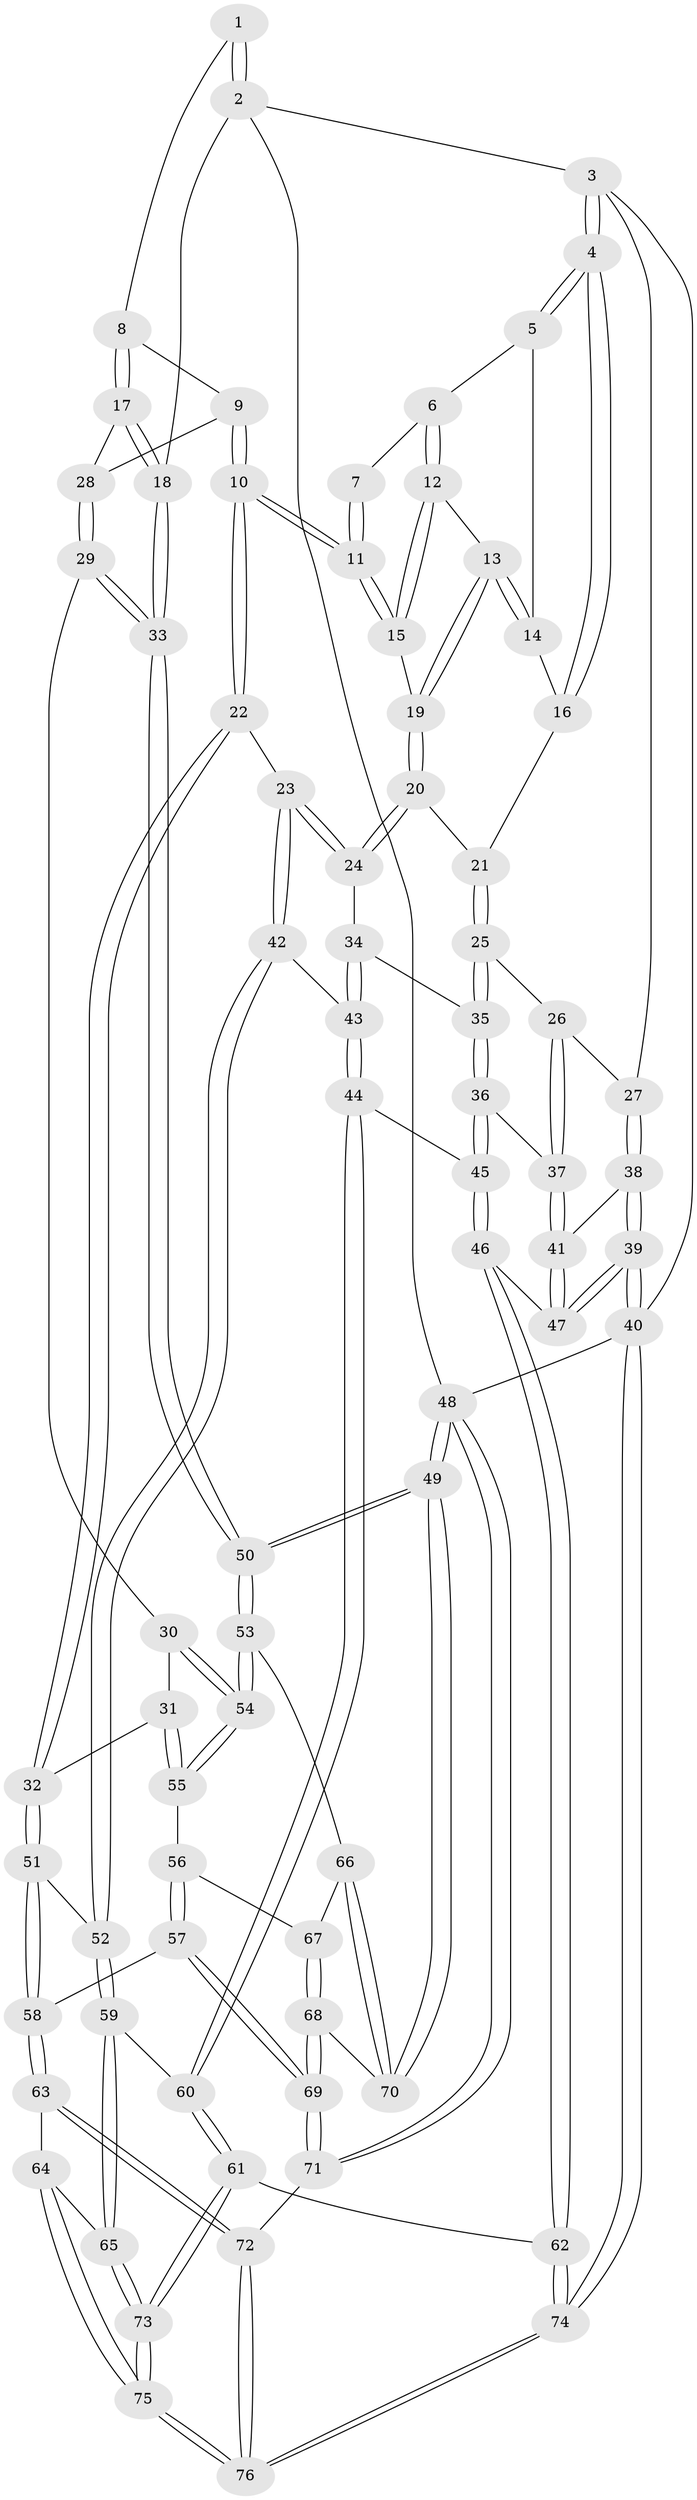 // Generated by graph-tools (version 1.1) at 2025/38/03/09/25 02:38:49]
// undirected, 76 vertices, 187 edges
graph export_dot {
graph [start="1"]
  node [color=gray90,style=filled];
  1 [pos="+0.7215039634170877+0"];
  2 [pos="+1+0"];
  3 [pos="+0+0"];
  4 [pos="+0+0"];
  5 [pos="+0.46922893372879876+0"];
  6 [pos="+0.5255345752634669+0"];
  7 [pos="+0.6545082296621917+0"];
  8 [pos="+0.7447002141571055+0.08606277088820688"];
  9 [pos="+0.7339118439915471+0.1849777113500042"];
  10 [pos="+0.6501379195802468+0.24504968844779743"];
  11 [pos="+0.6341798688117064+0.2236227194341464"];
  12 [pos="+0.5390222321497262+0.05702175445225412"];
  13 [pos="+0.43072631287745744+0.16774653926469266"];
  14 [pos="+0.43582291797897815+0.026371693514947624"];
  15 [pos="+0.5583271485123678+0.16709226239357303"];
  16 [pos="+0.3092204403238981+0.1537206133933825"];
  17 [pos="+0.9620836934682758+0.13676549340268074"];
  18 [pos="+1+0"];
  19 [pos="+0.4291193316061358+0.1804764832137551"];
  20 [pos="+0.39752205576002125+0.20962693230978954"];
  21 [pos="+0.3219237167343325+0.1746839129414377"];
  22 [pos="+0.6444124476265681+0.29506930908796"];
  23 [pos="+0.43804817137966656+0.3309200795146104"];
  24 [pos="+0.4181785389091556+0.3147178907647877"];
  25 [pos="+0.24669808126590542+0.256587485320036"];
  26 [pos="+0.12139561261692973+0.19898315351827206"];
  27 [pos="+0+0"];
  28 [pos="+0.8923163717859441+0.19531712760868872"];
  29 [pos="+0.8658348437721676+0.3381950748907998"];
  30 [pos="+0.8450559608087097+0.3710534734385908"];
  31 [pos="+0.7698224605597798+0.39940395453532407"];
  32 [pos="+0.6798035006464718+0.3622546925186825"];
  33 [pos="+1+0.31379013167110414"];
  34 [pos="+0.29880185803978887+0.35212398082259094"];
  35 [pos="+0.25622260452531986+0.34724871857650846"];
  36 [pos="+0.24295316720664586+0.3558328073817622"];
  37 [pos="+0.15513521043072817+0.35472112111286613"];
  38 [pos="+0+0"];
  39 [pos="+0+0.5488665838159262"];
  40 [pos="+0+1"];
  41 [pos="+0.10733468456635388+0.39061132655652353"];
  42 [pos="+0.44656727933593204+0.4587426959769621"];
  43 [pos="+0.3428439873346027+0.49663226335562377"];
  44 [pos="+0.3425003350018777+0.49696740098980186"];
  45 [pos="+0.23602001707845197+0.46880622896581003"];
  46 [pos="+0.09073918862025701+0.5853978889598992"];
  47 [pos="+0.03768680834491513+0.5562834953651975"];
  48 [pos="+1+1"];
  49 [pos="+1+1"];
  50 [pos="+1+0.5632456235776271"];
  51 [pos="+0.5597252083731686+0.5359502558376233"];
  52 [pos="+0.5362661254328596+0.5367633704186043"];
  53 [pos="+1+0.5563380095997544"];
  54 [pos="+1+0.5301467638041971"];
  55 [pos="+0.7888564665489682+0.515290690337825"];
  56 [pos="+0.7735476284249979+0.5797374106697448"];
  57 [pos="+0.716813044939517+0.6307730464407556"];
  58 [pos="+0.6512279491136259+0.6241030796253052"];
  59 [pos="+0.4362008906028288+0.6546749537433668"];
  60 [pos="+0.3280925450518869+0.5686602832130666"];
  61 [pos="+0.1601825345026469+0.657520245716437"];
  62 [pos="+0.15292119104112856+0.6550311701520071"];
  63 [pos="+0.5535821229788777+0.8016440160519046"];
  64 [pos="+0.44992999477017714+0.7324740309105585"];
  65 [pos="+0.43090613694573865+0.7004750360933882"];
  66 [pos="+1+0.5886613012210558"];
  67 [pos="+0.8835406137038226+0.6239872382037592"];
  68 [pos="+0.8503950555356101+0.7410716412100501"];
  69 [pos="+0.7803902046100133+0.7679529987366913"];
  70 [pos="+0.875150588550767+0.7452403744830443"];
  71 [pos="+0.7050063539192388+1"];
  72 [pos="+0.6267265808235151+0.9768540927629813"];
  73 [pos="+0.2394756246328022+0.730975539658037"];
  74 [pos="+0+1"];
  75 [pos="+0.2883264834388449+0.9482939594170477"];
  76 [pos="+0.2816893351159518+1"];
  1 -- 2;
  1 -- 2;
  1 -- 8;
  2 -- 3;
  2 -- 18;
  2 -- 48;
  3 -- 4;
  3 -- 4;
  3 -- 27;
  3 -- 40;
  4 -- 5;
  4 -- 5;
  4 -- 16;
  4 -- 16;
  5 -- 6;
  5 -- 14;
  6 -- 7;
  6 -- 12;
  6 -- 12;
  7 -- 11;
  7 -- 11;
  8 -- 9;
  8 -- 17;
  8 -- 17;
  9 -- 10;
  9 -- 10;
  9 -- 28;
  10 -- 11;
  10 -- 11;
  10 -- 22;
  10 -- 22;
  11 -- 15;
  11 -- 15;
  12 -- 13;
  12 -- 15;
  12 -- 15;
  13 -- 14;
  13 -- 14;
  13 -- 19;
  13 -- 19;
  14 -- 16;
  15 -- 19;
  16 -- 21;
  17 -- 18;
  17 -- 18;
  17 -- 28;
  18 -- 33;
  18 -- 33;
  19 -- 20;
  19 -- 20;
  20 -- 21;
  20 -- 24;
  20 -- 24;
  21 -- 25;
  21 -- 25;
  22 -- 23;
  22 -- 32;
  22 -- 32;
  23 -- 24;
  23 -- 24;
  23 -- 42;
  23 -- 42;
  24 -- 34;
  25 -- 26;
  25 -- 35;
  25 -- 35;
  26 -- 27;
  26 -- 37;
  26 -- 37;
  27 -- 38;
  27 -- 38;
  28 -- 29;
  28 -- 29;
  29 -- 30;
  29 -- 33;
  29 -- 33;
  30 -- 31;
  30 -- 54;
  30 -- 54;
  31 -- 32;
  31 -- 55;
  31 -- 55;
  32 -- 51;
  32 -- 51;
  33 -- 50;
  33 -- 50;
  34 -- 35;
  34 -- 43;
  34 -- 43;
  35 -- 36;
  35 -- 36;
  36 -- 37;
  36 -- 45;
  36 -- 45;
  37 -- 41;
  37 -- 41;
  38 -- 39;
  38 -- 39;
  38 -- 41;
  39 -- 40;
  39 -- 40;
  39 -- 47;
  39 -- 47;
  40 -- 74;
  40 -- 74;
  40 -- 48;
  41 -- 47;
  41 -- 47;
  42 -- 43;
  42 -- 52;
  42 -- 52;
  43 -- 44;
  43 -- 44;
  44 -- 45;
  44 -- 60;
  44 -- 60;
  45 -- 46;
  45 -- 46;
  46 -- 47;
  46 -- 62;
  46 -- 62;
  48 -- 49;
  48 -- 49;
  48 -- 71;
  48 -- 71;
  49 -- 50;
  49 -- 50;
  49 -- 70;
  49 -- 70;
  50 -- 53;
  50 -- 53;
  51 -- 52;
  51 -- 58;
  51 -- 58;
  52 -- 59;
  52 -- 59;
  53 -- 54;
  53 -- 54;
  53 -- 66;
  54 -- 55;
  54 -- 55;
  55 -- 56;
  56 -- 57;
  56 -- 57;
  56 -- 67;
  57 -- 58;
  57 -- 69;
  57 -- 69;
  58 -- 63;
  58 -- 63;
  59 -- 60;
  59 -- 65;
  59 -- 65;
  60 -- 61;
  60 -- 61;
  61 -- 62;
  61 -- 73;
  61 -- 73;
  62 -- 74;
  62 -- 74;
  63 -- 64;
  63 -- 72;
  63 -- 72;
  64 -- 65;
  64 -- 75;
  64 -- 75;
  65 -- 73;
  65 -- 73;
  66 -- 67;
  66 -- 70;
  66 -- 70;
  67 -- 68;
  67 -- 68;
  68 -- 69;
  68 -- 69;
  68 -- 70;
  69 -- 71;
  69 -- 71;
  71 -- 72;
  72 -- 76;
  72 -- 76;
  73 -- 75;
  73 -- 75;
  74 -- 76;
  74 -- 76;
  75 -- 76;
  75 -- 76;
}
